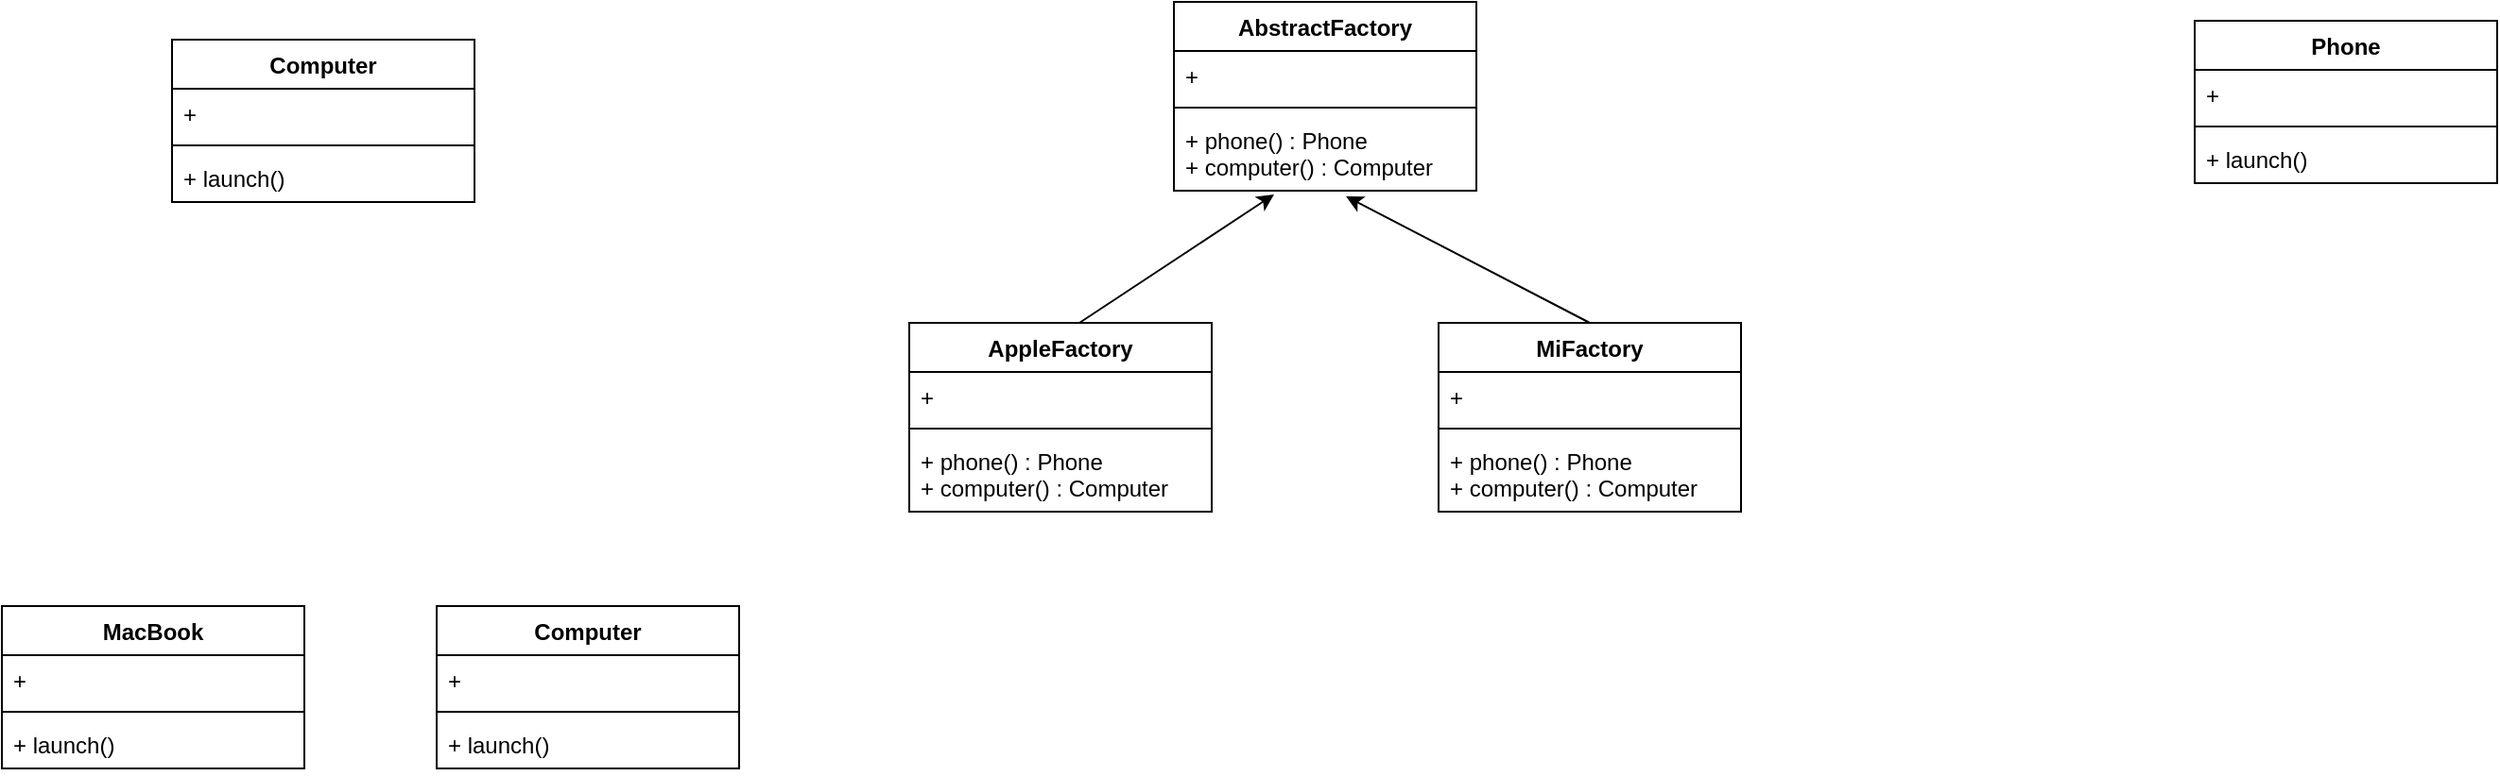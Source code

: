 <mxfile version="24.4.4" type="github">
  <diagram id="C5RBs43oDa-KdzZeNtuy" name="Page-1">
    <mxGraphModel dx="2261" dy="772" grid="1" gridSize="10" guides="1" tooltips="1" connect="1" arrows="1" fold="1" page="1" pageScale="1" pageWidth="827" pageHeight="1169" math="0" shadow="0">
      <root>
        <mxCell id="WIyWlLk6GJQsqaUBKTNV-0" />
        <mxCell id="WIyWlLk6GJQsqaUBKTNV-1" parent="WIyWlLk6GJQsqaUBKTNV-0" />
        <mxCell id="ZYNbE8KbQ24JKUrA5Mez-0" value="MacBook" style="swimlane;fontStyle=1;align=center;verticalAlign=top;childLayout=stackLayout;horizontal=1;startSize=26;horizontalStack=0;resizeParent=1;resizeParentMax=0;resizeLast=0;collapsible=1;marginBottom=0;whiteSpace=wrap;html=1;" vertex="1" parent="WIyWlLk6GJQsqaUBKTNV-1">
          <mxGeometry x="-160" y="410" width="160" height="86" as="geometry" />
        </mxCell>
        <mxCell id="ZYNbE8KbQ24JKUrA5Mez-1" value="+&amp;nbsp;" style="text;strokeColor=none;fillColor=none;align=left;verticalAlign=top;spacingLeft=4;spacingRight=4;overflow=hidden;rotatable=0;points=[[0,0.5],[1,0.5]];portConstraint=eastwest;whiteSpace=wrap;html=1;" vertex="1" parent="ZYNbE8KbQ24JKUrA5Mez-0">
          <mxGeometry y="26" width="160" height="26" as="geometry" />
        </mxCell>
        <mxCell id="ZYNbE8KbQ24JKUrA5Mez-2" value="" style="line;strokeWidth=1;fillColor=none;align=left;verticalAlign=middle;spacingTop=-1;spacingLeft=3;spacingRight=3;rotatable=0;labelPosition=right;points=[];portConstraint=eastwest;strokeColor=inherit;" vertex="1" parent="ZYNbE8KbQ24JKUrA5Mez-0">
          <mxGeometry y="52" width="160" height="8" as="geometry" />
        </mxCell>
        <mxCell id="ZYNbE8KbQ24JKUrA5Mez-3" value="+ launch()" style="text;strokeColor=none;fillColor=none;align=left;verticalAlign=top;spacingLeft=4;spacingRight=4;overflow=hidden;rotatable=0;points=[[0,0.5],[1,0.5]];portConstraint=eastwest;whiteSpace=wrap;html=1;" vertex="1" parent="ZYNbE8KbQ24JKUrA5Mez-0">
          <mxGeometry y="60" width="160" height="26" as="geometry" />
        </mxCell>
        <mxCell id="ZYNbE8KbQ24JKUrA5Mez-4" value="Phone" style="swimlane;fontStyle=1;align=center;verticalAlign=top;childLayout=stackLayout;horizontal=1;startSize=26;horizontalStack=0;resizeParent=1;resizeParentMax=0;resizeLast=0;collapsible=1;marginBottom=0;whiteSpace=wrap;html=1;" vertex="1" parent="WIyWlLk6GJQsqaUBKTNV-1">
          <mxGeometry x="1000" y="100" width="160" height="86" as="geometry" />
        </mxCell>
        <mxCell id="ZYNbE8KbQ24JKUrA5Mez-5" value="+&amp;nbsp;" style="text;strokeColor=none;fillColor=none;align=left;verticalAlign=top;spacingLeft=4;spacingRight=4;overflow=hidden;rotatable=0;points=[[0,0.5],[1,0.5]];portConstraint=eastwest;whiteSpace=wrap;html=1;" vertex="1" parent="ZYNbE8KbQ24JKUrA5Mez-4">
          <mxGeometry y="26" width="160" height="26" as="geometry" />
        </mxCell>
        <mxCell id="ZYNbE8KbQ24JKUrA5Mez-6" value="" style="line;strokeWidth=1;fillColor=none;align=left;verticalAlign=middle;spacingTop=-1;spacingLeft=3;spacingRight=3;rotatable=0;labelPosition=right;points=[];portConstraint=eastwest;strokeColor=inherit;" vertex="1" parent="ZYNbE8KbQ24JKUrA5Mez-4">
          <mxGeometry y="52" width="160" height="8" as="geometry" />
        </mxCell>
        <mxCell id="ZYNbE8KbQ24JKUrA5Mez-7" value="+ launch()" style="text;strokeColor=none;fillColor=none;align=left;verticalAlign=top;spacingLeft=4;spacingRight=4;overflow=hidden;rotatable=0;points=[[0,0.5],[1,0.5]];portConstraint=eastwest;whiteSpace=wrap;html=1;" vertex="1" parent="ZYNbE8KbQ24JKUrA5Mez-4">
          <mxGeometry y="60" width="160" height="26" as="geometry" />
        </mxCell>
        <mxCell id="ZYNbE8KbQ24JKUrA5Mez-12" value="AbstractFactory" style="swimlane;fontStyle=1;align=center;verticalAlign=top;childLayout=stackLayout;horizontal=1;startSize=26;horizontalStack=0;resizeParent=1;resizeParentMax=0;resizeLast=0;collapsible=1;marginBottom=0;whiteSpace=wrap;html=1;" vertex="1" parent="WIyWlLk6GJQsqaUBKTNV-1">
          <mxGeometry x="460" y="90" width="160" height="100" as="geometry" />
        </mxCell>
        <mxCell id="ZYNbE8KbQ24JKUrA5Mez-13" value="+&amp;nbsp;" style="text;strokeColor=none;fillColor=none;align=left;verticalAlign=top;spacingLeft=4;spacingRight=4;overflow=hidden;rotatable=0;points=[[0,0.5],[1,0.5]];portConstraint=eastwest;whiteSpace=wrap;html=1;" vertex="1" parent="ZYNbE8KbQ24JKUrA5Mez-12">
          <mxGeometry y="26" width="160" height="26" as="geometry" />
        </mxCell>
        <mxCell id="ZYNbE8KbQ24JKUrA5Mez-14" value="" style="line;strokeWidth=1;fillColor=none;align=left;verticalAlign=middle;spacingTop=-1;spacingLeft=3;spacingRight=3;rotatable=0;labelPosition=right;points=[];portConstraint=eastwest;strokeColor=inherit;" vertex="1" parent="ZYNbE8KbQ24JKUrA5Mez-12">
          <mxGeometry y="52" width="160" height="8" as="geometry" />
        </mxCell>
        <mxCell id="ZYNbE8KbQ24JKUrA5Mez-15" value="+ phone() : Phone&lt;div&gt;+ computer() : Computer&lt;/div&gt;" style="text;strokeColor=none;fillColor=none;align=left;verticalAlign=top;spacingLeft=4;spacingRight=4;overflow=hidden;rotatable=0;points=[[0,0.5],[1,0.5]];portConstraint=eastwest;whiteSpace=wrap;html=1;" vertex="1" parent="ZYNbE8KbQ24JKUrA5Mez-12">
          <mxGeometry y="60" width="160" height="40" as="geometry" />
        </mxCell>
        <mxCell id="ZYNbE8KbQ24JKUrA5Mez-16" value="AppleFactory" style="swimlane;fontStyle=1;align=center;verticalAlign=top;childLayout=stackLayout;horizontal=1;startSize=26;horizontalStack=0;resizeParent=1;resizeParentMax=0;resizeLast=0;collapsible=1;marginBottom=0;whiteSpace=wrap;html=1;" vertex="1" parent="WIyWlLk6GJQsqaUBKTNV-1">
          <mxGeometry x="320" y="260" width="160" height="100" as="geometry" />
        </mxCell>
        <mxCell id="ZYNbE8KbQ24JKUrA5Mez-17" value="+&amp;nbsp;" style="text;strokeColor=none;fillColor=none;align=left;verticalAlign=top;spacingLeft=4;spacingRight=4;overflow=hidden;rotatable=0;points=[[0,0.5],[1,0.5]];portConstraint=eastwest;whiteSpace=wrap;html=1;" vertex="1" parent="ZYNbE8KbQ24JKUrA5Mez-16">
          <mxGeometry y="26" width="160" height="26" as="geometry" />
        </mxCell>
        <mxCell id="ZYNbE8KbQ24JKUrA5Mez-18" value="" style="line;strokeWidth=1;fillColor=none;align=left;verticalAlign=middle;spacingTop=-1;spacingLeft=3;spacingRight=3;rotatable=0;labelPosition=right;points=[];portConstraint=eastwest;strokeColor=inherit;" vertex="1" parent="ZYNbE8KbQ24JKUrA5Mez-16">
          <mxGeometry y="52" width="160" height="8" as="geometry" />
        </mxCell>
        <mxCell id="ZYNbE8KbQ24JKUrA5Mez-19" value="+ phone() : Phone&lt;div&gt;+ computer() : Computer&lt;/div&gt;" style="text;strokeColor=none;fillColor=none;align=left;verticalAlign=top;spacingLeft=4;spacingRight=4;overflow=hidden;rotatable=0;points=[[0,0.5],[1,0.5]];portConstraint=eastwest;whiteSpace=wrap;html=1;" vertex="1" parent="ZYNbE8KbQ24JKUrA5Mez-16">
          <mxGeometry y="60" width="160" height="40" as="geometry" />
        </mxCell>
        <mxCell id="ZYNbE8KbQ24JKUrA5Mez-20" value="MiFactory" style="swimlane;fontStyle=1;align=center;verticalAlign=top;childLayout=stackLayout;horizontal=1;startSize=26;horizontalStack=0;resizeParent=1;resizeParentMax=0;resizeLast=0;collapsible=1;marginBottom=0;whiteSpace=wrap;html=1;" vertex="1" parent="WIyWlLk6GJQsqaUBKTNV-1">
          <mxGeometry x="600" y="260" width="160" height="100" as="geometry" />
        </mxCell>
        <mxCell id="ZYNbE8KbQ24JKUrA5Mez-21" value="+&amp;nbsp;" style="text;strokeColor=none;fillColor=none;align=left;verticalAlign=top;spacingLeft=4;spacingRight=4;overflow=hidden;rotatable=0;points=[[0,0.5],[1,0.5]];portConstraint=eastwest;whiteSpace=wrap;html=1;" vertex="1" parent="ZYNbE8KbQ24JKUrA5Mez-20">
          <mxGeometry y="26" width="160" height="26" as="geometry" />
        </mxCell>
        <mxCell id="ZYNbE8KbQ24JKUrA5Mez-22" value="" style="line;strokeWidth=1;fillColor=none;align=left;verticalAlign=middle;spacingTop=-1;spacingLeft=3;spacingRight=3;rotatable=0;labelPosition=right;points=[];portConstraint=eastwest;strokeColor=inherit;" vertex="1" parent="ZYNbE8KbQ24JKUrA5Mez-20">
          <mxGeometry y="52" width="160" height="8" as="geometry" />
        </mxCell>
        <mxCell id="ZYNbE8KbQ24JKUrA5Mez-23" value="+ phone() : Phone&lt;div&gt;+ computer() : Computer&lt;/div&gt;" style="text;strokeColor=none;fillColor=none;align=left;verticalAlign=top;spacingLeft=4;spacingRight=4;overflow=hidden;rotatable=0;points=[[0,0.5],[1,0.5]];portConstraint=eastwest;whiteSpace=wrap;html=1;" vertex="1" parent="ZYNbE8KbQ24JKUrA5Mez-20">
          <mxGeometry y="60" width="160" height="40" as="geometry" />
        </mxCell>
        <mxCell id="ZYNbE8KbQ24JKUrA5Mez-25" value="" style="endArrow=classic;html=1;rounded=0;entryX=0.331;entryY=1.05;entryDx=0;entryDy=0;entryPerimeter=0;" edge="1" parent="WIyWlLk6GJQsqaUBKTNV-1" target="ZYNbE8KbQ24JKUrA5Mez-15">
          <mxGeometry width="50" height="50" relative="1" as="geometry">
            <mxPoint x="410" y="260" as="sourcePoint" />
            <mxPoint x="500" y="200" as="targetPoint" />
          </mxGeometry>
        </mxCell>
        <mxCell id="ZYNbE8KbQ24JKUrA5Mez-26" value="" style="endArrow=classic;html=1;rounded=0;entryX=0.569;entryY=1.075;entryDx=0;entryDy=0;entryPerimeter=0;" edge="1" parent="WIyWlLk6GJQsqaUBKTNV-1" target="ZYNbE8KbQ24JKUrA5Mez-15">
          <mxGeometry width="50" height="50" relative="1" as="geometry">
            <mxPoint x="680" y="260" as="sourcePoint" />
            <mxPoint x="730" y="210" as="targetPoint" />
          </mxGeometry>
        </mxCell>
        <mxCell id="ZYNbE8KbQ24JKUrA5Mez-27" value="Computer" style="swimlane;fontStyle=1;align=center;verticalAlign=top;childLayout=stackLayout;horizontal=1;startSize=26;horizontalStack=0;resizeParent=1;resizeParentMax=0;resizeLast=0;collapsible=1;marginBottom=0;whiteSpace=wrap;html=1;" vertex="1" parent="WIyWlLk6GJQsqaUBKTNV-1">
          <mxGeometry x="-70" y="110" width="160" height="86" as="geometry" />
        </mxCell>
        <mxCell id="ZYNbE8KbQ24JKUrA5Mez-28" value="+&amp;nbsp;" style="text;strokeColor=none;fillColor=none;align=left;verticalAlign=top;spacingLeft=4;spacingRight=4;overflow=hidden;rotatable=0;points=[[0,0.5],[1,0.5]];portConstraint=eastwest;whiteSpace=wrap;html=1;" vertex="1" parent="ZYNbE8KbQ24JKUrA5Mez-27">
          <mxGeometry y="26" width="160" height="26" as="geometry" />
        </mxCell>
        <mxCell id="ZYNbE8KbQ24JKUrA5Mez-29" value="" style="line;strokeWidth=1;fillColor=none;align=left;verticalAlign=middle;spacingTop=-1;spacingLeft=3;spacingRight=3;rotatable=0;labelPosition=right;points=[];portConstraint=eastwest;strokeColor=inherit;" vertex="1" parent="ZYNbE8KbQ24JKUrA5Mez-27">
          <mxGeometry y="52" width="160" height="8" as="geometry" />
        </mxCell>
        <mxCell id="ZYNbE8KbQ24JKUrA5Mez-30" value="+ launch()" style="text;strokeColor=none;fillColor=none;align=left;verticalAlign=top;spacingLeft=4;spacingRight=4;overflow=hidden;rotatable=0;points=[[0,0.5],[1,0.5]];portConstraint=eastwest;whiteSpace=wrap;html=1;" vertex="1" parent="ZYNbE8KbQ24JKUrA5Mez-27">
          <mxGeometry y="60" width="160" height="26" as="geometry" />
        </mxCell>
        <mxCell id="ZYNbE8KbQ24JKUrA5Mez-31" value="Computer" style="swimlane;fontStyle=1;align=center;verticalAlign=top;childLayout=stackLayout;horizontal=1;startSize=26;horizontalStack=0;resizeParent=1;resizeParentMax=0;resizeLast=0;collapsible=1;marginBottom=0;whiteSpace=wrap;html=1;" vertex="1" parent="WIyWlLk6GJQsqaUBKTNV-1">
          <mxGeometry x="70" y="410" width="160" height="86" as="geometry" />
        </mxCell>
        <mxCell id="ZYNbE8KbQ24JKUrA5Mez-32" value="+&amp;nbsp;" style="text;strokeColor=none;fillColor=none;align=left;verticalAlign=top;spacingLeft=4;spacingRight=4;overflow=hidden;rotatable=0;points=[[0,0.5],[1,0.5]];portConstraint=eastwest;whiteSpace=wrap;html=1;" vertex="1" parent="ZYNbE8KbQ24JKUrA5Mez-31">
          <mxGeometry y="26" width="160" height="26" as="geometry" />
        </mxCell>
        <mxCell id="ZYNbE8KbQ24JKUrA5Mez-33" value="" style="line;strokeWidth=1;fillColor=none;align=left;verticalAlign=middle;spacingTop=-1;spacingLeft=3;spacingRight=3;rotatable=0;labelPosition=right;points=[];portConstraint=eastwest;strokeColor=inherit;" vertex="1" parent="ZYNbE8KbQ24JKUrA5Mez-31">
          <mxGeometry y="52" width="160" height="8" as="geometry" />
        </mxCell>
        <mxCell id="ZYNbE8KbQ24JKUrA5Mez-34" value="+ launch()" style="text;strokeColor=none;fillColor=none;align=left;verticalAlign=top;spacingLeft=4;spacingRight=4;overflow=hidden;rotatable=0;points=[[0,0.5],[1,0.5]];portConstraint=eastwest;whiteSpace=wrap;html=1;" vertex="1" parent="ZYNbE8KbQ24JKUrA5Mez-31">
          <mxGeometry y="60" width="160" height="26" as="geometry" />
        </mxCell>
      </root>
    </mxGraphModel>
  </diagram>
</mxfile>
